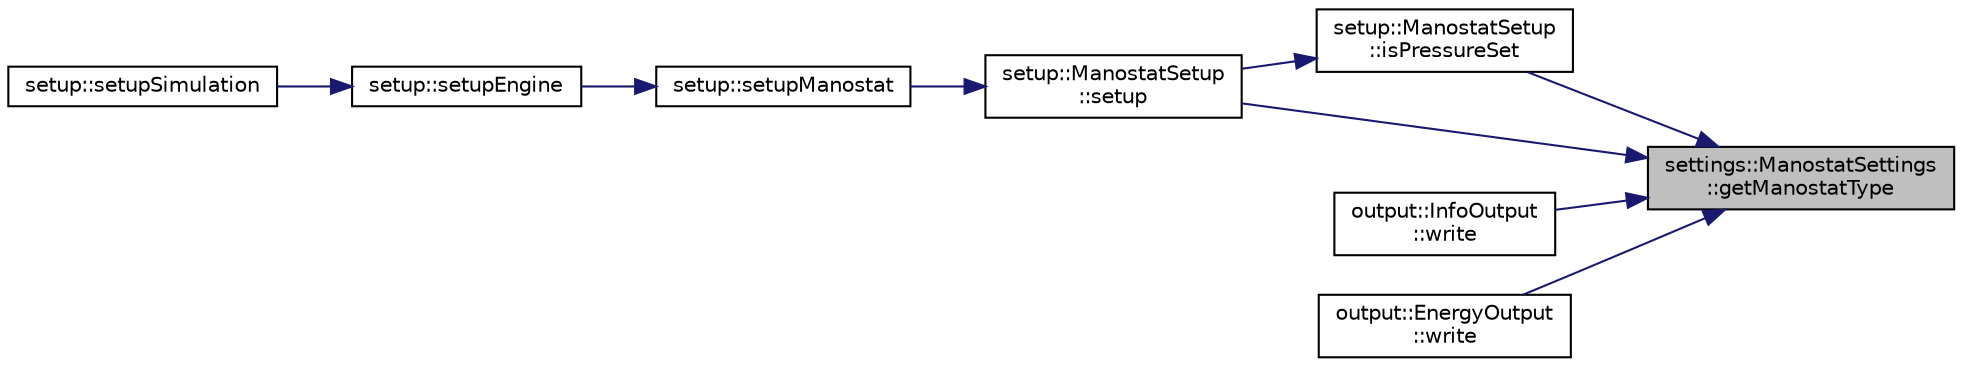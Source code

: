 digraph "settings::ManostatSettings::getManostatType"
{
 // LATEX_PDF_SIZE
  edge [fontname="Helvetica",fontsize="10",labelfontname="Helvetica",labelfontsize="10"];
  node [fontname="Helvetica",fontsize="10",shape=record];
  rankdir="RL";
  Node1 [label="settings::ManostatSettings\l::getManostatType",height=0.2,width=0.4,color="black", fillcolor="grey75", style="filled", fontcolor="black",tooltip=" "];
  Node1 -> Node2 [dir="back",color="midnightblue",fontsize="10",style="solid",fontname="Helvetica"];
  Node2 [label="setup::ManostatSetup\l::isPressureSet",height=0.2,width=0.4,color="black", fillcolor="white", style="filled",URL="$classsetup_1_1ManostatSetup.html#a3e109c966779fd4f38254ea5769a6649",tooltip="check if pressure is set for the manostat"];
  Node2 -> Node3 [dir="back",color="midnightblue",fontsize="10",style="solid",fontname="Helvetica"];
  Node3 [label="setup::ManostatSetup\l::setup",height=0.2,width=0.4,color="black", fillcolor="white", style="filled",URL="$classsetup_1_1ManostatSetup.html#aeb7984a1912bc42bef417ceb755e6d65",tooltip="setup manostat"];
  Node3 -> Node4 [dir="back",color="midnightblue",fontsize="10",style="solid",fontname="Helvetica"];
  Node4 [label="setup::setupManostat",height=0.2,width=0.4,color="black", fillcolor="white", style="filled",URL="$namespacesetup.html#a58dfeb1d331f4f216981c8ee769262c2",tooltip="wrapper for setupManostat"];
  Node4 -> Node5 [dir="back",color="midnightblue",fontsize="10",style="solid",fontname="Helvetica"];
  Node5 [label="setup::setupEngine",height=0.2,width=0.4,color="black", fillcolor="white", style="filled",URL="$namespacesetup.html#aa83171046bbca205b3db6e0cd2dbc4e1",tooltip="setup the engine"];
  Node5 -> Node6 [dir="back",color="midnightblue",fontsize="10",style="solid",fontname="Helvetica"];
  Node6 [label="setup::setupSimulation",height=0.2,width=0.4,color="black", fillcolor="white", style="filled",URL="$namespacesetup.html#a1c000cdfa46aed7d8018017635915ae1",tooltip="setup the engine"];
  Node1 -> Node3 [dir="back",color="midnightblue",fontsize="10",style="solid",fontname="Helvetica"];
  Node1 -> Node7 [dir="back",color="midnightblue",fontsize="10",style="solid",fontname="Helvetica"];
  Node7 [label="output::InfoOutput\l::write",height=0.2,width=0.4,color="black", fillcolor="white", style="filled",URL="$classoutput_1_1InfoOutput.html#ab71d35dfe2edd77dadb667634023e831",tooltip="write info file"];
  Node1 -> Node8 [dir="back",color="midnightblue",fontsize="10",style="solid",fontname="Helvetica"];
  Node8 [label="output::EnergyOutput\l::write",height=0.2,width=0.4,color="black", fillcolor="white", style="filled",URL="$classoutput_1_1EnergyOutput.html#acb814606245152a99331c429e62da1b1",tooltip="Write the energy output."];
}

